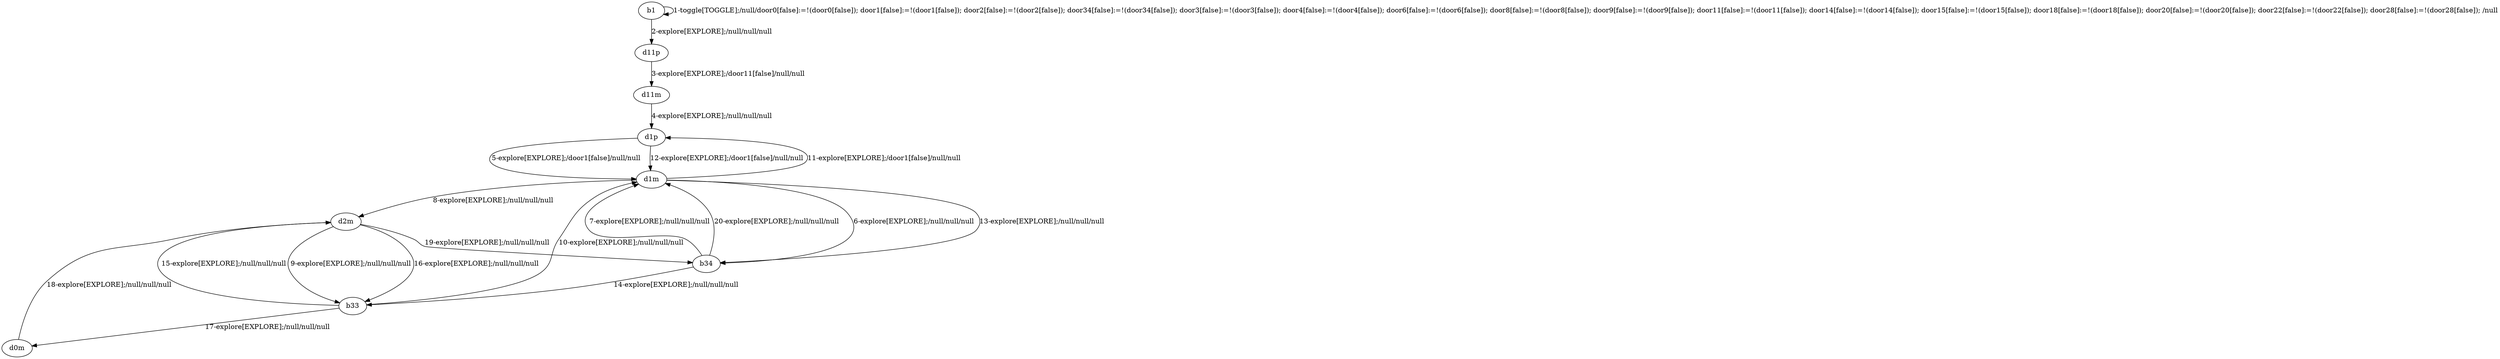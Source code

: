 # Total number of goals covered by this test: 1
# b33 --> d2m

digraph g {
"b1" -> "b1" [label = "1-toggle[TOGGLE];/null/door0[false]:=!(door0[false]); door1[false]:=!(door1[false]); door2[false]:=!(door2[false]); door34[false]:=!(door34[false]); door3[false]:=!(door3[false]); door4[false]:=!(door4[false]); door6[false]:=!(door6[false]); door8[false]:=!(door8[false]); door9[false]:=!(door9[false]); door11[false]:=!(door11[false]); door14[false]:=!(door14[false]); door15[false]:=!(door15[false]); door18[false]:=!(door18[false]); door20[false]:=!(door20[false]); door22[false]:=!(door22[false]); door28[false]:=!(door28[false]); /null"];
"b1" -> "d11p" [label = "2-explore[EXPLORE];/null/null/null"];
"d11p" -> "d11m" [label = "3-explore[EXPLORE];/door11[false]/null/null"];
"d11m" -> "d1p" [label = "4-explore[EXPLORE];/null/null/null"];
"d1p" -> "d1m" [label = "5-explore[EXPLORE];/door1[false]/null/null"];
"d1m" -> "b34" [label = "6-explore[EXPLORE];/null/null/null"];
"b34" -> "d1m" [label = "7-explore[EXPLORE];/null/null/null"];
"d1m" -> "d2m" [label = "8-explore[EXPLORE];/null/null/null"];
"d2m" -> "b33" [label = "9-explore[EXPLORE];/null/null/null"];
"b33" -> "d1m" [label = "10-explore[EXPLORE];/null/null/null"];
"d1m" -> "d1p" [label = "11-explore[EXPLORE];/door1[false]/null/null"];
"d1p" -> "d1m" [label = "12-explore[EXPLORE];/door1[false]/null/null"];
"d1m" -> "b34" [label = "13-explore[EXPLORE];/null/null/null"];
"b34" -> "b33" [label = "14-explore[EXPLORE];/null/null/null"];
"b33" -> "d2m" [label = "15-explore[EXPLORE];/null/null/null"];
"d2m" -> "b33" [label = "16-explore[EXPLORE];/null/null/null"];
"b33" -> "d0m" [label = "17-explore[EXPLORE];/null/null/null"];
"d0m" -> "d2m" [label = "18-explore[EXPLORE];/null/null/null"];
"d2m" -> "b34" [label = "19-explore[EXPLORE];/null/null/null"];
"b34" -> "d1m" [label = "20-explore[EXPLORE];/null/null/null"];
}